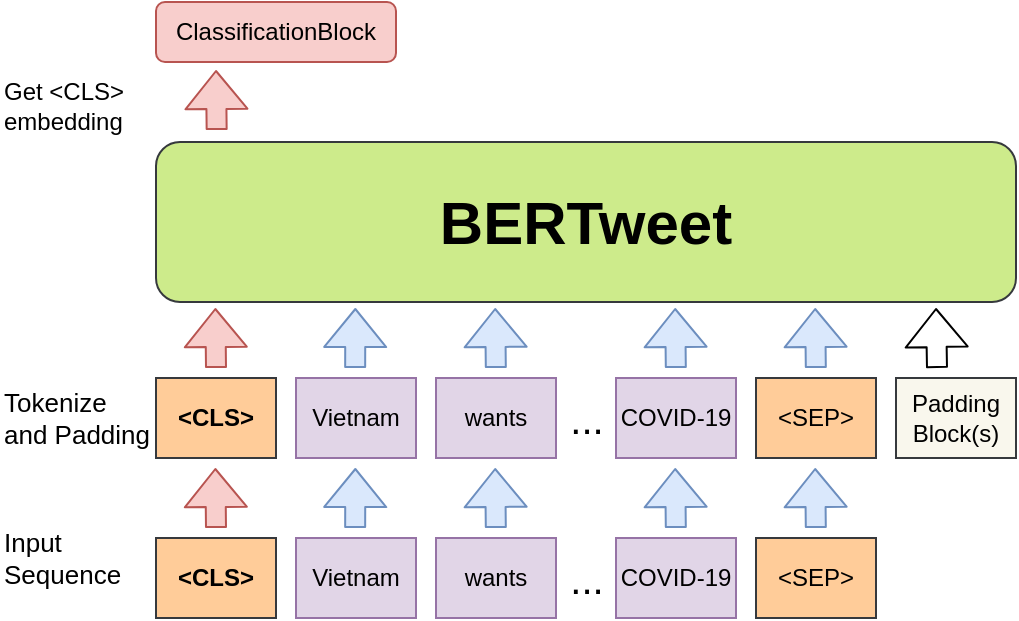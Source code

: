 <mxfile version="13.6.6"><diagram id="wGJSeZb-jjBQLNJXLCc1" name="Page-1"><mxGraphModel dx="928" dy="591" grid="1" gridSize="10" guides="1" tooltips="1" connect="1" arrows="1" fold="1" page="1" pageScale="1" pageWidth="827" pageHeight="1169" math="0" shadow="0"><root><mxCell id="0"/><mxCell id="1" parent="0"/><mxCell id="boWlrZA1_Mng9yyuSepK-1" value="ClassificationBlock" style="rounded=1;whiteSpace=wrap;html=1;fontStyle=0;strokeColor=#b85450;fillColor=#f8cecc;glass=0;sketch=0;gradientDirection=west;" vertex="1" parent="1"><mxGeometry x="130" y="370" width="120" height="30" as="geometry"/></mxCell><mxCell id="boWlrZA1_Mng9yyuSepK-2" value="BERTweet" style="rounded=1;whiteSpace=wrap;html=1;fontStyle=1;fontSize=30;fillColor=#cdeb8b;strokeColor=#36393d;" vertex="1" parent="1"><mxGeometry x="130" y="440" width="430" height="80" as="geometry"/></mxCell><mxCell id="boWlrZA1_Mng9yyuSepK-4" value="Vietnam" style="rounded=0;whiteSpace=wrap;html=1;fillColor=#e1d5e7;strokeColor=#9673a6;" vertex="1" parent="1"><mxGeometry x="200" y="558" width="60" height="40" as="geometry"/></mxCell><mxCell id="boWlrZA1_Mng9yyuSepK-37" value="" style="shape=flexArrow;endArrow=classic;html=1;fillColor=#f8cecc;strokeColor=#b85450;" edge="1" parent="1"><mxGeometry width="50" height="50" relative="1" as="geometry"><mxPoint x="160" y="553" as="sourcePoint"/><mxPoint x="159.67" y="523" as="targetPoint"/></mxGeometry></mxCell><mxCell id="boWlrZA1_Mng9yyuSepK-38" value="" style="shape=flexArrow;endArrow=classic;html=1;fillColor=#dae8fc;strokeColor=#6c8ebf;" edge="1" parent="1"><mxGeometry width="50" height="50" relative="1" as="geometry"><mxPoint x="389.91" y="553" as="sourcePoint"/><mxPoint x="389.58" y="523" as="targetPoint"/></mxGeometry></mxCell><mxCell id="boWlrZA1_Mng9yyuSepK-39" value="" style="shape=flexArrow;endArrow=classic;html=1;fillColor=#dae8fc;strokeColor=#6c8ebf;" edge="1" parent="1"><mxGeometry width="50" height="50" relative="1" as="geometry"><mxPoint x="459.91" y="553" as="sourcePoint"/><mxPoint x="459.58" y="523" as="targetPoint"/></mxGeometry></mxCell><mxCell id="boWlrZA1_Mng9yyuSepK-40" value="" style="shape=flexArrow;endArrow=classic;html=1;fillColor=#dae8fc;strokeColor=#6c8ebf;" edge="1" parent="1"><mxGeometry width="50" height="50" relative="1" as="geometry"><mxPoint x="299.91" y="553" as="sourcePoint"/><mxPoint x="299.58" y="523" as="targetPoint"/></mxGeometry></mxCell><mxCell id="boWlrZA1_Mng9yyuSepK-41" value="" style="shape=flexArrow;endArrow=classic;html=1;fillColor=#dae8fc;strokeColor=#6c8ebf;" edge="1" parent="1"><mxGeometry width="50" height="50" relative="1" as="geometry"><mxPoint x="229.58" y="553" as="sourcePoint"/><mxPoint x="229.67" y="523" as="targetPoint"/></mxGeometry></mxCell><mxCell id="boWlrZA1_Mng9yyuSepK-45" value="Input&lt;br style=&quot;font-size: 13px;&quot;&gt;Sequence" style="text;html=1;strokeColor=none;fillColor=none;align=left;verticalAlign=middle;whiteSpace=wrap;rounded=0;dashed=1;dashPattern=1 1;fontSize=13;fontStyle=0" vertex="1" parent="1"><mxGeometry x="52" y="638" width="110" height="20" as="geometry"/></mxCell><mxCell id="boWlrZA1_Mng9yyuSepK-49" value="Tokenize&lt;br style=&quot;font-size: 13px;&quot;&gt;and Padding" style="text;html=1;strokeColor=none;fillColor=none;align=left;verticalAlign=middle;whiteSpace=wrap;rounded=0;dashed=1;dashPattern=1 1;fontSize=13;fontStyle=0" vertex="1" parent="1"><mxGeometry x="52" y="568" width="100" height="20" as="geometry"/></mxCell><mxCell id="boWlrZA1_Mng9yyuSepK-53" value="" style="shape=flexArrow;endArrow=classic;html=1;" edge="1" parent="1"><mxGeometry width="50" height="50" relative="1" as="geometry"><mxPoint x="520.5" y="553" as="sourcePoint"/><mxPoint x="520" y="523.0" as="targetPoint"/></mxGeometry></mxCell><mxCell id="boWlrZA1_Mng9yyuSepK-87" value="&lt;b&gt;&amp;lt;CLS&amp;gt;&lt;/b&gt;" style="rounded=0;whiteSpace=wrap;html=1;fillColor=#ffcc99;strokeColor=#36393d;" vertex="1" parent="1"><mxGeometry x="130" y="558" width="60" height="40" as="geometry"/></mxCell><mxCell id="boWlrZA1_Mng9yyuSepK-88" value="wants" style="rounded=0;whiteSpace=wrap;html=1;fillColor=#e1d5e7;strokeColor=#9673a6;" vertex="1" parent="1"><mxGeometry x="270" y="558" width="60" height="40" as="geometry"/></mxCell><mxCell id="boWlrZA1_Mng9yyuSepK-89" value="&lt;font style=&quot;font-size: 20px&quot;&gt;...&lt;/font&gt;" style="text;html=1;align=center;verticalAlign=middle;resizable=0;points=[];autosize=1;" vertex="1" parent="1"><mxGeometry x="330" y="568" width="30" height="20" as="geometry"/></mxCell><mxCell id="boWlrZA1_Mng9yyuSepK-91" value="COVID-19" style="rounded=0;whiteSpace=wrap;html=1;fillColor=#e1d5e7;strokeColor=#9673a6;" vertex="1" parent="1"><mxGeometry x="360" y="558" width="60" height="40" as="geometry"/></mxCell><mxCell id="boWlrZA1_Mng9yyuSepK-92" value="&amp;lt;SEP&amp;gt;" style="rounded=0;whiteSpace=wrap;html=1;fillColor=#ffcc99;strokeColor=#36393d;" vertex="1" parent="1"><mxGeometry x="430" y="558" width="60" height="40" as="geometry"/></mxCell><mxCell id="boWlrZA1_Mng9yyuSepK-93" value="Vietnam" style="rounded=0;whiteSpace=wrap;html=1;fillColor=#e1d5e7;strokeColor=#9673a6;" vertex="1" parent="1"><mxGeometry x="200" y="638" width="60" height="40" as="geometry"/></mxCell><mxCell id="boWlrZA1_Mng9yyuSepK-94" value="" style="shape=flexArrow;endArrow=classic;html=1;fillColor=#f8cecc;strokeColor=#b85450;" edge="1" parent="1"><mxGeometry width="50" height="50" relative="1" as="geometry"><mxPoint x="160" y="633" as="sourcePoint"/><mxPoint x="159.67" y="603" as="targetPoint"/></mxGeometry></mxCell><mxCell id="boWlrZA1_Mng9yyuSepK-95" value="" style="shape=flexArrow;endArrow=classic;html=1;fillColor=#dae8fc;strokeColor=#6c8ebf;" edge="1" parent="1"><mxGeometry width="50" height="50" relative="1" as="geometry"><mxPoint x="389.91" y="633" as="sourcePoint"/><mxPoint x="389.58" y="603" as="targetPoint"/></mxGeometry></mxCell><mxCell id="boWlrZA1_Mng9yyuSepK-96" value="" style="shape=flexArrow;endArrow=classic;html=1;fillColor=#dae8fc;strokeColor=#6c8ebf;" edge="1" parent="1"><mxGeometry width="50" height="50" relative="1" as="geometry"><mxPoint x="459.91" y="633" as="sourcePoint"/><mxPoint x="459.58" y="603" as="targetPoint"/></mxGeometry></mxCell><mxCell id="boWlrZA1_Mng9yyuSepK-97" value="" style="shape=flexArrow;endArrow=classic;html=1;fillColor=#dae8fc;strokeColor=#6c8ebf;" edge="1" parent="1"><mxGeometry width="50" height="50" relative="1" as="geometry"><mxPoint x="299.91" y="633" as="sourcePoint"/><mxPoint x="299.58" y="603" as="targetPoint"/></mxGeometry></mxCell><mxCell id="boWlrZA1_Mng9yyuSepK-98" value="" style="shape=flexArrow;endArrow=classic;html=1;fillColor=#dae8fc;strokeColor=#6c8ebf;" edge="1" parent="1"><mxGeometry width="50" height="50" relative="1" as="geometry"><mxPoint x="229.58" y="633" as="sourcePoint"/><mxPoint x="229.67" y="603" as="targetPoint"/></mxGeometry></mxCell><mxCell id="boWlrZA1_Mng9yyuSepK-100" value="&lt;b&gt;&amp;lt;CLS&amp;gt;&lt;/b&gt;" style="rounded=0;whiteSpace=wrap;html=1;fillColor=#ffcc99;strokeColor=#36393d;" vertex="1" parent="1"><mxGeometry x="130" y="638" width="60" height="40" as="geometry"/></mxCell><mxCell id="boWlrZA1_Mng9yyuSepK-101" value="wants" style="rounded=0;whiteSpace=wrap;html=1;fillColor=#e1d5e7;strokeColor=#9673a6;" vertex="1" parent="1"><mxGeometry x="270" y="638" width="60" height="40" as="geometry"/></mxCell><mxCell id="boWlrZA1_Mng9yyuSepK-102" value="&lt;font style=&quot;font-size: 20px&quot;&gt;...&lt;/font&gt;" style="text;html=1;align=center;verticalAlign=middle;resizable=0;points=[];autosize=1;" vertex="1" parent="1"><mxGeometry x="330" y="648" width="30" height="20" as="geometry"/></mxCell><mxCell id="boWlrZA1_Mng9yyuSepK-103" value="COVID-19" style="rounded=0;whiteSpace=wrap;html=1;fillColor=#e1d5e7;strokeColor=#9673a6;" vertex="1" parent="1"><mxGeometry x="360" y="638" width="60" height="40" as="geometry"/></mxCell><mxCell id="boWlrZA1_Mng9yyuSepK-104" value="&amp;lt;SEP&amp;gt;" style="rounded=0;whiteSpace=wrap;html=1;fillColor=#ffcc99;strokeColor=#36393d;" vertex="1" parent="1"><mxGeometry x="430" y="638" width="60" height="40" as="geometry"/></mxCell><mxCell id="boWlrZA1_Mng9yyuSepK-105" value="Padding Block(s)" style="rounded=0;whiteSpace=wrap;html=1;fillColor=#f9f7ed;strokeColor=#36393d;" vertex="1" parent="1"><mxGeometry x="500" y="558" width="60" height="40" as="geometry"/></mxCell><mxCell id="boWlrZA1_Mng9yyuSepK-107" value="" style="shape=flexArrow;endArrow=classic;html=1;fillColor=#f8cecc;strokeColor=#b85450;" edge="1" parent="1"><mxGeometry width="50" height="50" relative="1" as="geometry"><mxPoint x="160.33" y="434" as="sourcePoint"/><mxPoint x="160.0" y="404" as="targetPoint"/></mxGeometry></mxCell><mxCell id="boWlrZA1_Mng9yyuSepK-113" value="&lt;span style=&quot;font-style: normal&quot;&gt;Get &amp;lt;CLS&amp;gt;&lt;br&gt;embedding&lt;/span&gt;" style="text;html=1;align=left;verticalAlign=middle;resizable=0;points=[];autosize=1;fontSize=12;fontStyle=2" vertex="1" parent="1"><mxGeometry x="52" y="407" width="80" height="30" as="geometry"/></mxCell></root></mxGraphModel></diagram></mxfile>